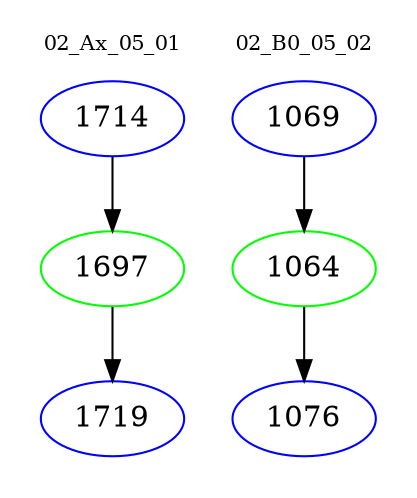 digraph{
subgraph cluster_0 {
color = white
label = "02_Ax_05_01";
fontsize=10;
T0_1714 [label="1714", color="blue"]
T0_1714 -> T0_1697 [color="black"]
T0_1697 [label="1697", color="green"]
T0_1697 -> T0_1719 [color="black"]
T0_1719 [label="1719", color="blue"]
}
subgraph cluster_1 {
color = white
label = "02_B0_05_02";
fontsize=10;
T1_1069 [label="1069", color="blue"]
T1_1069 -> T1_1064 [color="black"]
T1_1064 [label="1064", color="green"]
T1_1064 -> T1_1076 [color="black"]
T1_1076 [label="1076", color="blue"]
}
}
